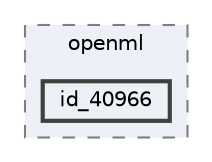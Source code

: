 digraph "/home/jam/Research/IRES-2025/dev/src/llm-scripts/testing/hypothesis-testing/hyp-env/lib/python3.12/site-packages/sklearn/datasets/tests/data/openml/id_40966"
{
 // LATEX_PDF_SIZE
  bgcolor="transparent";
  edge [fontname=Helvetica,fontsize=10,labelfontname=Helvetica,labelfontsize=10];
  node [fontname=Helvetica,fontsize=10,shape=box,height=0.2,width=0.4];
  compound=true
  subgraph clusterdir_fd5435ca4a10584953523d8a0f6fa2a9 {
    graph [ bgcolor="#edf0f7", pencolor="grey50", label="openml", fontname=Helvetica,fontsize=10 style="filled,dashed", URL="dir_fd5435ca4a10584953523d8a0f6fa2a9.html",tooltip=""]
  dir_37e7d9e2ab64afe9009e22021c757221 [label="id_40966", fillcolor="#edf0f7", color="grey25", style="filled,bold", URL="dir_37e7d9e2ab64afe9009e22021c757221.html",tooltip=""];
  }
}
